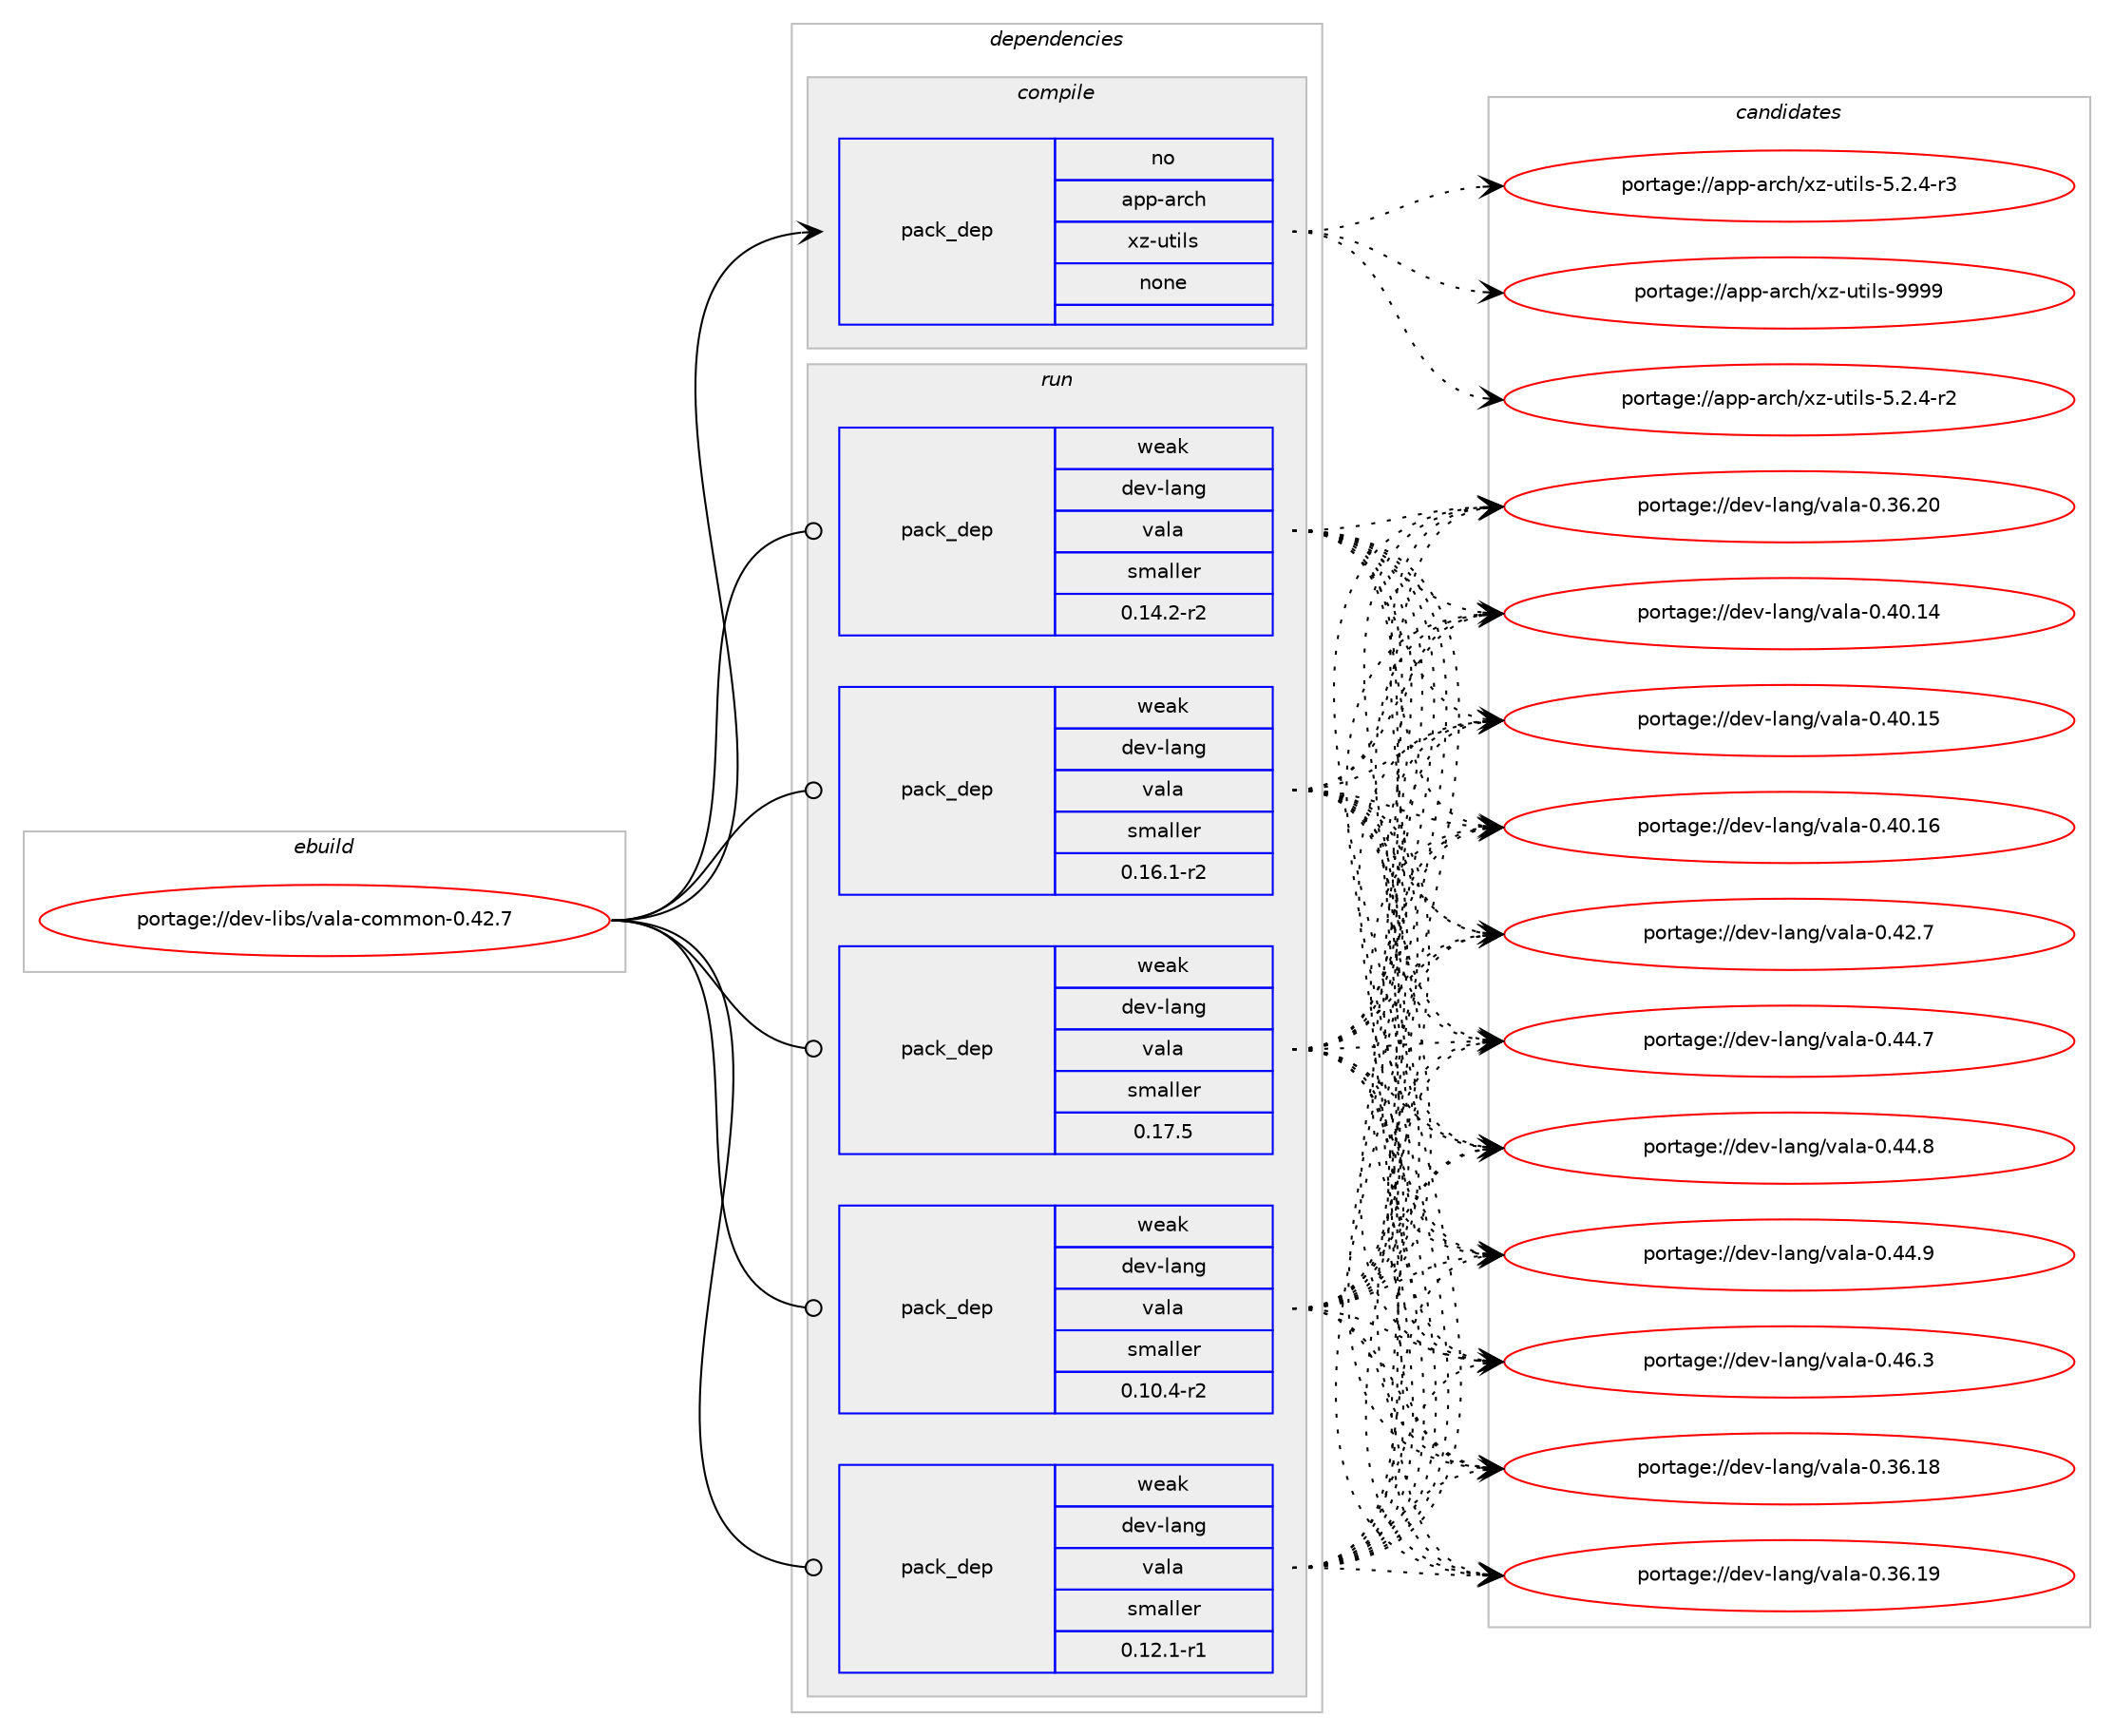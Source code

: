 digraph prolog {

# *************
# Graph options
# *************

newrank=true;
concentrate=true;
compound=true;
graph [rankdir=LR,fontname=Helvetica,fontsize=10,ranksep=1.5];#, ranksep=2.5, nodesep=0.2];
edge  [arrowhead=vee];
node  [fontname=Helvetica,fontsize=10];

# **********
# The ebuild
# **********

subgraph cluster_leftcol {
color=gray;
rank=same;
label=<<i>ebuild</i>>;
id [label="portage://dev-libs/vala-common-0.42.7", color=red, width=4, href="../dev-libs/vala-common-0.42.7.svg"];
}

# ****************
# The dependencies
# ****************

subgraph cluster_midcol {
color=gray;
label=<<i>dependencies</i>>;
subgraph cluster_compile {
fillcolor="#eeeeee";
style=filled;
label=<<i>compile</i>>;
subgraph pack79282 {
dependency104329 [label=<<TABLE BORDER="0" CELLBORDER="1" CELLSPACING="0" CELLPADDING="4" WIDTH="220"><TR><TD ROWSPAN="6" CELLPADDING="30">pack_dep</TD></TR><TR><TD WIDTH="110">no</TD></TR><TR><TD>app-arch</TD></TR><TR><TD>xz-utils</TD></TR><TR><TD>none</TD></TR><TR><TD></TD></TR></TABLE>>, shape=none, color=blue];
}
id:e -> dependency104329:w [weight=20,style="solid",arrowhead="vee"];
}
subgraph cluster_compileandrun {
fillcolor="#eeeeee";
style=filled;
label=<<i>compile and run</i>>;
}
subgraph cluster_run {
fillcolor="#eeeeee";
style=filled;
label=<<i>run</i>>;
subgraph pack79283 {
dependency104330 [label=<<TABLE BORDER="0" CELLBORDER="1" CELLSPACING="0" CELLPADDING="4" WIDTH="220"><TR><TD ROWSPAN="6" CELLPADDING="30">pack_dep</TD></TR><TR><TD WIDTH="110">weak</TD></TR><TR><TD>dev-lang</TD></TR><TR><TD>vala</TD></TR><TR><TD>smaller</TD></TR><TR><TD>0.10.4-r2</TD></TR></TABLE>>, shape=none, color=blue];
}
id:e -> dependency104330:w [weight=20,style="solid",arrowhead="odot"];
subgraph pack79284 {
dependency104331 [label=<<TABLE BORDER="0" CELLBORDER="1" CELLSPACING="0" CELLPADDING="4" WIDTH="220"><TR><TD ROWSPAN="6" CELLPADDING="30">pack_dep</TD></TR><TR><TD WIDTH="110">weak</TD></TR><TR><TD>dev-lang</TD></TR><TR><TD>vala</TD></TR><TR><TD>smaller</TD></TR><TR><TD>0.12.1-r1</TD></TR></TABLE>>, shape=none, color=blue];
}
id:e -> dependency104331:w [weight=20,style="solid",arrowhead="odot"];
subgraph pack79285 {
dependency104332 [label=<<TABLE BORDER="0" CELLBORDER="1" CELLSPACING="0" CELLPADDING="4" WIDTH="220"><TR><TD ROWSPAN="6" CELLPADDING="30">pack_dep</TD></TR><TR><TD WIDTH="110">weak</TD></TR><TR><TD>dev-lang</TD></TR><TR><TD>vala</TD></TR><TR><TD>smaller</TD></TR><TR><TD>0.14.2-r2</TD></TR></TABLE>>, shape=none, color=blue];
}
id:e -> dependency104332:w [weight=20,style="solid",arrowhead="odot"];
subgraph pack79286 {
dependency104333 [label=<<TABLE BORDER="0" CELLBORDER="1" CELLSPACING="0" CELLPADDING="4" WIDTH="220"><TR><TD ROWSPAN="6" CELLPADDING="30">pack_dep</TD></TR><TR><TD WIDTH="110">weak</TD></TR><TR><TD>dev-lang</TD></TR><TR><TD>vala</TD></TR><TR><TD>smaller</TD></TR><TR><TD>0.16.1-r2</TD></TR></TABLE>>, shape=none, color=blue];
}
id:e -> dependency104333:w [weight=20,style="solid",arrowhead="odot"];
subgraph pack79287 {
dependency104334 [label=<<TABLE BORDER="0" CELLBORDER="1" CELLSPACING="0" CELLPADDING="4" WIDTH="220"><TR><TD ROWSPAN="6" CELLPADDING="30">pack_dep</TD></TR><TR><TD WIDTH="110">weak</TD></TR><TR><TD>dev-lang</TD></TR><TR><TD>vala</TD></TR><TR><TD>smaller</TD></TR><TR><TD>0.17.5</TD></TR></TABLE>>, shape=none, color=blue];
}
id:e -> dependency104334:w [weight=20,style="solid",arrowhead="odot"];
}
}

# **************
# The candidates
# **************

subgraph cluster_choices {
rank=same;
color=gray;
label=<<i>candidates</i>>;

subgraph choice79282 {
color=black;
nodesep=1;
choiceportage9711211245971149910447120122451171161051081154553465046524511450 [label="portage://app-arch/xz-utils-5.2.4-r2", color=red, width=4,href="../app-arch/xz-utils-5.2.4-r2.svg"];
choiceportage9711211245971149910447120122451171161051081154553465046524511451 [label="portage://app-arch/xz-utils-5.2.4-r3", color=red, width=4,href="../app-arch/xz-utils-5.2.4-r3.svg"];
choiceportage9711211245971149910447120122451171161051081154557575757 [label="portage://app-arch/xz-utils-9999", color=red, width=4,href="../app-arch/xz-utils-9999.svg"];
dependency104329:e -> choiceportage9711211245971149910447120122451171161051081154553465046524511450:w [style=dotted,weight="100"];
dependency104329:e -> choiceportage9711211245971149910447120122451171161051081154553465046524511451:w [style=dotted,weight="100"];
dependency104329:e -> choiceportage9711211245971149910447120122451171161051081154557575757:w [style=dotted,weight="100"];
}
subgraph choice79283 {
color=black;
nodesep=1;
choiceportage10010111845108971101034711897108974548465154464956 [label="portage://dev-lang/vala-0.36.18", color=red, width=4,href="../dev-lang/vala-0.36.18.svg"];
choiceportage10010111845108971101034711897108974548465154464957 [label="portage://dev-lang/vala-0.36.19", color=red, width=4,href="../dev-lang/vala-0.36.19.svg"];
choiceportage10010111845108971101034711897108974548465154465048 [label="portage://dev-lang/vala-0.36.20", color=red, width=4,href="../dev-lang/vala-0.36.20.svg"];
choiceportage10010111845108971101034711897108974548465248464952 [label="portage://dev-lang/vala-0.40.14", color=red, width=4,href="../dev-lang/vala-0.40.14.svg"];
choiceportage10010111845108971101034711897108974548465248464953 [label="portage://dev-lang/vala-0.40.15", color=red, width=4,href="../dev-lang/vala-0.40.15.svg"];
choiceportage10010111845108971101034711897108974548465248464954 [label="portage://dev-lang/vala-0.40.16", color=red, width=4,href="../dev-lang/vala-0.40.16.svg"];
choiceportage100101118451089711010347118971089745484652504655 [label="portage://dev-lang/vala-0.42.7", color=red, width=4,href="../dev-lang/vala-0.42.7.svg"];
choiceportage100101118451089711010347118971089745484652524655 [label="portage://dev-lang/vala-0.44.7", color=red, width=4,href="../dev-lang/vala-0.44.7.svg"];
choiceportage100101118451089711010347118971089745484652524656 [label="portage://dev-lang/vala-0.44.8", color=red, width=4,href="../dev-lang/vala-0.44.8.svg"];
choiceportage100101118451089711010347118971089745484652524657 [label="portage://dev-lang/vala-0.44.9", color=red, width=4,href="../dev-lang/vala-0.44.9.svg"];
choiceportage100101118451089711010347118971089745484652544651 [label="portage://dev-lang/vala-0.46.3", color=red, width=4,href="../dev-lang/vala-0.46.3.svg"];
dependency104330:e -> choiceportage10010111845108971101034711897108974548465154464956:w [style=dotted,weight="100"];
dependency104330:e -> choiceportage10010111845108971101034711897108974548465154464957:w [style=dotted,weight="100"];
dependency104330:e -> choiceportage10010111845108971101034711897108974548465154465048:w [style=dotted,weight="100"];
dependency104330:e -> choiceportage10010111845108971101034711897108974548465248464952:w [style=dotted,weight="100"];
dependency104330:e -> choiceportage10010111845108971101034711897108974548465248464953:w [style=dotted,weight="100"];
dependency104330:e -> choiceportage10010111845108971101034711897108974548465248464954:w [style=dotted,weight="100"];
dependency104330:e -> choiceportage100101118451089711010347118971089745484652504655:w [style=dotted,weight="100"];
dependency104330:e -> choiceportage100101118451089711010347118971089745484652524655:w [style=dotted,weight="100"];
dependency104330:e -> choiceportage100101118451089711010347118971089745484652524656:w [style=dotted,weight="100"];
dependency104330:e -> choiceportage100101118451089711010347118971089745484652524657:w [style=dotted,weight="100"];
dependency104330:e -> choiceportage100101118451089711010347118971089745484652544651:w [style=dotted,weight="100"];
}
subgraph choice79284 {
color=black;
nodesep=1;
choiceportage10010111845108971101034711897108974548465154464956 [label="portage://dev-lang/vala-0.36.18", color=red, width=4,href="../dev-lang/vala-0.36.18.svg"];
choiceportage10010111845108971101034711897108974548465154464957 [label="portage://dev-lang/vala-0.36.19", color=red, width=4,href="../dev-lang/vala-0.36.19.svg"];
choiceportage10010111845108971101034711897108974548465154465048 [label="portage://dev-lang/vala-0.36.20", color=red, width=4,href="../dev-lang/vala-0.36.20.svg"];
choiceportage10010111845108971101034711897108974548465248464952 [label="portage://dev-lang/vala-0.40.14", color=red, width=4,href="../dev-lang/vala-0.40.14.svg"];
choiceportage10010111845108971101034711897108974548465248464953 [label="portage://dev-lang/vala-0.40.15", color=red, width=4,href="../dev-lang/vala-0.40.15.svg"];
choiceportage10010111845108971101034711897108974548465248464954 [label="portage://dev-lang/vala-0.40.16", color=red, width=4,href="../dev-lang/vala-0.40.16.svg"];
choiceportage100101118451089711010347118971089745484652504655 [label="portage://dev-lang/vala-0.42.7", color=red, width=4,href="../dev-lang/vala-0.42.7.svg"];
choiceportage100101118451089711010347118971089745484652524655 [label="portage://dev-lang/vala-0.44.7", color=red, width=4,href="../dev-lang/vala-0.44.7.svg"];
choiceportage100101118451089711010347118971089745484652524656 [label="portage://dev-lang/vala-0.44.8", color=red, width=4,href="../dev-lang/vala-0.44.8.svg"];
choiceportage100101118451089711010347118971089745484652524657 [label="portage://dev-lang/vala-0.44.9", color=red, width=4,href="../dev-lang/vala-0.44.9.svg"];
choiceportage100101118451089711010347118971089745484652544651 [label="portage://dev-lang/vala-0.46.3", color=red, width=4,href="../dev-lang/vala-0.46.3.svg"];
dependency104331:e -> choiceportage10010111845108971101034711897108974548465154464956:w [style=dotted,weight="100"];
dependency104331:e -> choiceportage10010111845108971101034711897108974548465154464957:w [style=dotted,weight="100"];
dependency104331:e -> choiceportage10010111845108971101034711897108974548465154465048:w [style=dotted,weight="100"];
dependency104331:e -> choiceportage10010111845108971101034711897108974548465248464952:w [style=dotted,weight="100"];
dependency104331:e -> choiceportage10010111845108971101034711897108974548465248464953:w [style=dotted,weight="100"];
dependency104331:e -> choiceportage10010111845108971101034711897108974548465248464954:w [style=dotted,weight="100"];
dependency104331:e -> choiceportage100101118451089711010347118971089745484652504655:w [style=dotted,weight="100"];
dependency104331:e -> choiceportage100101118451089711010347118971089745484652524655:w [style=dotted,weight="100"];
dependency104331:e -> choiceportage100101118451089711010347118971089745484652524656:w [style=dotted,weight="100"];
dependency104331:e -> choiceportage100101118451089711010347118971089745484652524657:w [style=dotted,weight="100"];
dependency104331:e -> choiceportage100101118451089711010347118971089745484652544651:w [style=dotted,weight="100"];
}
subgraph choice79285 {
color=black;
nodesep=1;
choiceportage10010111845108971101034711897108974548465154464956 [label="portage://dev-lang/vala-0.36.18", color=red, width=4,href="../dev-lang/vala-0.36.18.svg"];
choiceportage10010111845108971101034711897108974548465154464957 [label="portage://dev-lang/vala-0.36.19", color=red, width=4,href="../dev-lang/vala-0.36.19.svg"];
choiceportage10010111845108971101034711897108974548465154465048 [label="portage://dev-lang/vala-0.36.20", color=red, width=4,href="../dev-lang/vala-0.36.20.svg"];
choiceportage10010111845108971101034711897108974548465248464952 [label="portage://dev-lang/vala-0.40.14", color=red, width=4,href="../dev-lang/vala-0.40.14.svg"];
choiceportage10010111845108971101034711897108974548465248464953 [label="portage://dev-lang/vala-0.40.15", color=red, width=4,href="../dev-lang/vala-0.40.15.svg"];
choiceportage10010111845108971101034711897108974548465248464954 [label="portage://dev-lang/vala-0.40.16", color=red, width=4,href="../dev-lang/vala-0.40.16.svg"];
choiceportage100101118451089711010347118971089745484652504655 [label="portage://dev-lang/vala-0.42.7", color=red, width=4,href="../dev-lang/vala-0.42.7.svg"];
choiceportage100101118451089711010347118971089745484652524655 [label="portage://dev-lang/vala-0.44.7", color=red, width=4,href="../dev-lang/vala-0.44.7.svg"];
choiceportage100101118451089711010347118971089745484652524656 [label="portage://dev-lang/vala-0.44.8", color=red, width=4,href="../dev-lang/vala-0.44.8.svg"];
choiceportage100101118451089711010347118971089745484652524657 [label="portage://dev-lang/vala-0.44.9", color=red, width=4,href="../dev-lang/vala-0.44.9.svg"];
choiceportage100101118451089711010347118971089745484652544651 [label="portage://dev-lang/vala-0.46.3", color=red, width=4,href="../dev-lang/vala-0.46.3.svg"];
dependency104332:e -> choiceportage10010111845108971101034711897108974548465154464956:w [style=dotted,weight="100"];
dependency104332:e -> choiceportage10010111845108971101034711897108974548465154464957:w [style=dotted,weight="100"];
dependency104332:e -> choiceportage10010111845108971101034711897108974548465154465048:w [style=dotted,weight="100"];
dependency104332:e -> choiceportage10010111845108971101034711897108974548465248464952:w [style=dotted,weight="100"];
dependency104332:e -> choiceportage10010111845108971101034711897108974548465248464953:w [style=dotted,weight="100"];
dependency104332:e -> choiceportage10010111845108971101034711897108974548465248464954:w [style=dotted,weight="100"];
dependency104332:e -> choiceportage100101118451089711010347118971089745484652504655:w [style=dotted,weight="100"];
dependency104332:e -> choiceportage100101118451089711010347118971089745484652524655:w [style=dotted,weight="100"];
dependency104332:e -> choiceportage100101118451089711010347118971089745484652524656:w [style=dotted,weight="100"];
dependency104332:e -> choiceportage100101118451089711010347118971089745484652524657:w [style=dotted,weight="100"];
dependency104332:e -> choiceportage100101118451089711010347118971089745484652544651:w [style=dotted,weight="100"];
}
subgraph choice79286 {
color=black;
nodesep=1;
choiceportage10010111845108971101034711897108974548465154464956 [label="portage://dev-lang/vala-0.36.18", color=red, width=4,href="../dev-lang/vala-0.36.18.svg"];
choiceportage10010111845108971101034711897108974548465154464957 [label="portage://dev-lang/vala-0.36.19", color=red, width=4,href="../dev-lang/vala-0.36.19.svg"];
choiceportage10010111845108971101034711897108974548465154465048 [label="portage://dev-lang/vala-0.36.20", color=red, width=4,href="../dev-lang/vala-0.36.20.svg"];
choiceportage10010111845108971101034711897108974548465248464952 [label="portage://dev-lang/vala-0.40.14", color=red, width=4,href="../dev-lang/vala-0.40.14.svg"];
choiceportage10010111845108971101034711897108974548465248464953 [label="portage://dev-lang/vala-0.40.15", color=red, width=4,href="../dev-lang/vala-0.40.15.svg"];
choiceportage10010111845108971101034711897108974548465248464954 [label="portage://dev-lang/vala-0.40.16", color=red, width=4,href="../dev-lang/vala-0.40.16.svg"];
choiceportage100101118451089711010347118971089745484652504655 [label="portage://dev-lang/vala-0.42.7", color=red, width=4,href="../dev-lang/vala-0.42.7.svg"];
choiceportage100101118451089711010347118971089745484652524655 [label="portage://dev-lang/vala-0.44.7", color=red, width=4,href="../dev-lang/vala-0.44.7.svg"];
choiceportage100101118451089711010347118971089745484652524656 [label="portage://dev-lang/vala-0.44.8", color=red, width=4,href="../dev-lang/vala-0.44.8.svg"];
choiceportage100101118451089711010347118971089745484652524657 [label="portage://dev-lang/vala-0.44.9", color=red, width=4,href="../dev-lang/vala-0.44.9.svg"];
choiceportage100101118451089711010347118971089745484652544651 [label="portage://dev-lang/vala-0.46.3", color=red, width=4,href="../dev-lang/vala-0.46.3.svg"];
dependency104333:e -> choiceportage10010111845108971101034711897108974548465154464956:w [style=dotted,weight="100"];
dependency104333:e -> choiceportage10010111845108971101034711897108974548465154464957:w [style=dotted,weight="100"];
dependency104333:e -> choiceportage10010111845108971101034711897108974548465154465048:w [style=dotted,weight="100"];
dependency104333:e -> choiceportage10010111845108971101034711897108974548465248464952:w [style=dotted,weight="100"];
dependency104333:e -> choiceportage10010111845108971101034711897108974548465248464953:w [style=dotted,weight="100"];
dependency104333:e -> choiceportage10010111845108971101034711897108974548465248464954:w [style=dotted,weight="100"];
dependency104333:e -> choiceportage100101118451089711010347118971089745484652504655:w [style=dotted,weight="100"];
dependency104333:e -> choiceportage100101118451089711010347118971089745484652524655:w [style=dotted,weight="100"];
dependency104333:e -> choiceportage100101118451089711010347118971089745484652524656:w [style=dotted,weight="100"];
dependency104333:e -> choiceportage100101118451089711010347118971089745484652524657:w [style=dotted,weight="100"];
dependency104333:e -> choiceportage100101118451089711010347118971089745484652544651:w [style=dotted,weight="100"];
}
subgraph choice79287 {
color=black;
nodesep=1;
choiceportage10010111845108971101034711897108974548465154464956 [label="portage://dev-lang/vala-0.36.18", color=red, width=4,href="../dev-lang/vala-0.36.18.svg"];
choiceportage10010111845108971101034711897108974548465154464957 [label="portage://dev-lang/vala-0.36.19", color=red, width=4,href="../dev-lang/vala-0.36.19.svg"];
choiceportage10010111845108971101034711897108974548465154465048 [label="portage://dev-lang/vala-0.36.20", color=red, width=4,href="../dev-lang/vala-0.36.20.svg"];
choiceportage10010111845108971101034711897108974548465248464952 [label="portage://dev-lang/vala-0.40.14", color=red, width=4,href="../dev-lang/vala-0.40.14.svg"];
choiceportage10010111845108971101034711897108974548465248464953 [label="portage://dev-lang/vala-0.40.15", color=red, width=4,href="../dev-lang/vala-0.40.15.svg"];
choiceportage10010111845108971101034711897108974548465248464954 [label="portage://dev-lang/vala-0.40.16", color=red, width=4,href="../dev-lang/vala-0.40.16.svg"];
choiceportage100101118451089711010347118971089745484652504655 [label="portage://dev-lang/vala-0.42.7", color=red, width=4,href="../dev-lang/vala-0.42.7.svg"];
choiceportage100101118451089711010347118971089745484652524655 [label="portage://dev-lang/vala-0.44.7", color=red, width=4,href="../dev-lang/vala-0.44.7.svg"];
choiceportage100101118451089711010347118971089745484652524656 [label="portage://dev-lang/vala-0.44.8", color=red, width=4,href="../dev-lang/vala-0.44.8.svg"];
choiceportage100101118451089711010347118971089745484652524657 [label="portage://dev-lang/vala-0.44.9", color=red, width=4,href="../dev-lang/vala-0.44.9.svg"];
choiceportage100101118451089711010347118971089745484652544651 [label="portage://dev-lang/vala-0.46.3", color=red, width=4,href="../dev-lang/vala-0.46.3.svg"];
dependency104334:e -> choiceportage10010111845108971101034711897108974548465154464956:w [style=dotted,weight="100"];
dependency104334:e -> choiceportage10010111845108971101034711897108974548465154464957:w [style=dotted,weight="100"];
dependency104334:e -> choiceportage10010111845108971101034711897108974548465154465048:w [style=dotted,weight="100"];
dependency104334:e -> choiceportage10010111845108971101034711897108974548465248464952:w [style=dotted,weight="100"];
dependency104334:e -> choiceportage10010111845108971101034711897108974548465248464953:w [style=dotted,weight="100"];
dependency104334:e -> choiceportage10010111845108971101034711897108974548465248464954:w [style=dotted,weight="100"];
dependency104334:e -> choiceportage100101118451089711010347118971089745484652504655:w [style=dotted,weight="100"];
dependency104334:e -> choiceportage100101118451089711010347118971089745484652524655:w [style=dotted,weight="100"];
dependency104334:e -> choiceportage100101118451089711010347118971089745484652524656:w [style=dotted,weight="100"];
dependency104334:e -> choiceportage100101118451089711010347118971089745484652524657:w [style=dotted,weight="100"];
dependency104334:e -> choiceportage100101118451089711010347118971089745484652544651:w [style=dotted,weight="100"];
}
}

}
